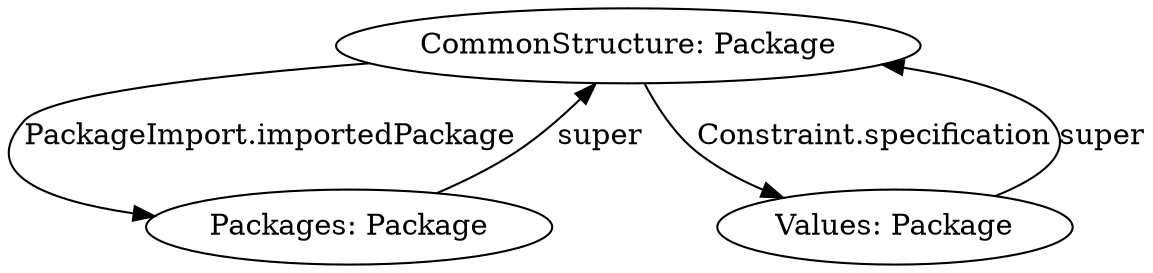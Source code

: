 digraph{
{style = filled
shape = box
}
"ID4a2bc71f" [label= "CommonStructure: Package" style=solid fillcolor = white]
"ID7a5a26b7" [label= "Packages: Package" style=solid fillcolor = white]
"ID18c432ed" [label= "Values: Package" style=solid fillcolor = white]
ID4a2bc71f -> ID18c432ed [label = "Constraint.specification" style = solid color = black ]
ID18c432ed -> ID4a2bc71f [label = "super" style = solid color = black ]
ID4a2bc71f -> ID7a5a26b7 [label = "PackageImport.importedPackage" style = solid color = black ]
ID7a5a26b7 -> ID4a2bc71f [label = "super" style = solid color = black ]
}